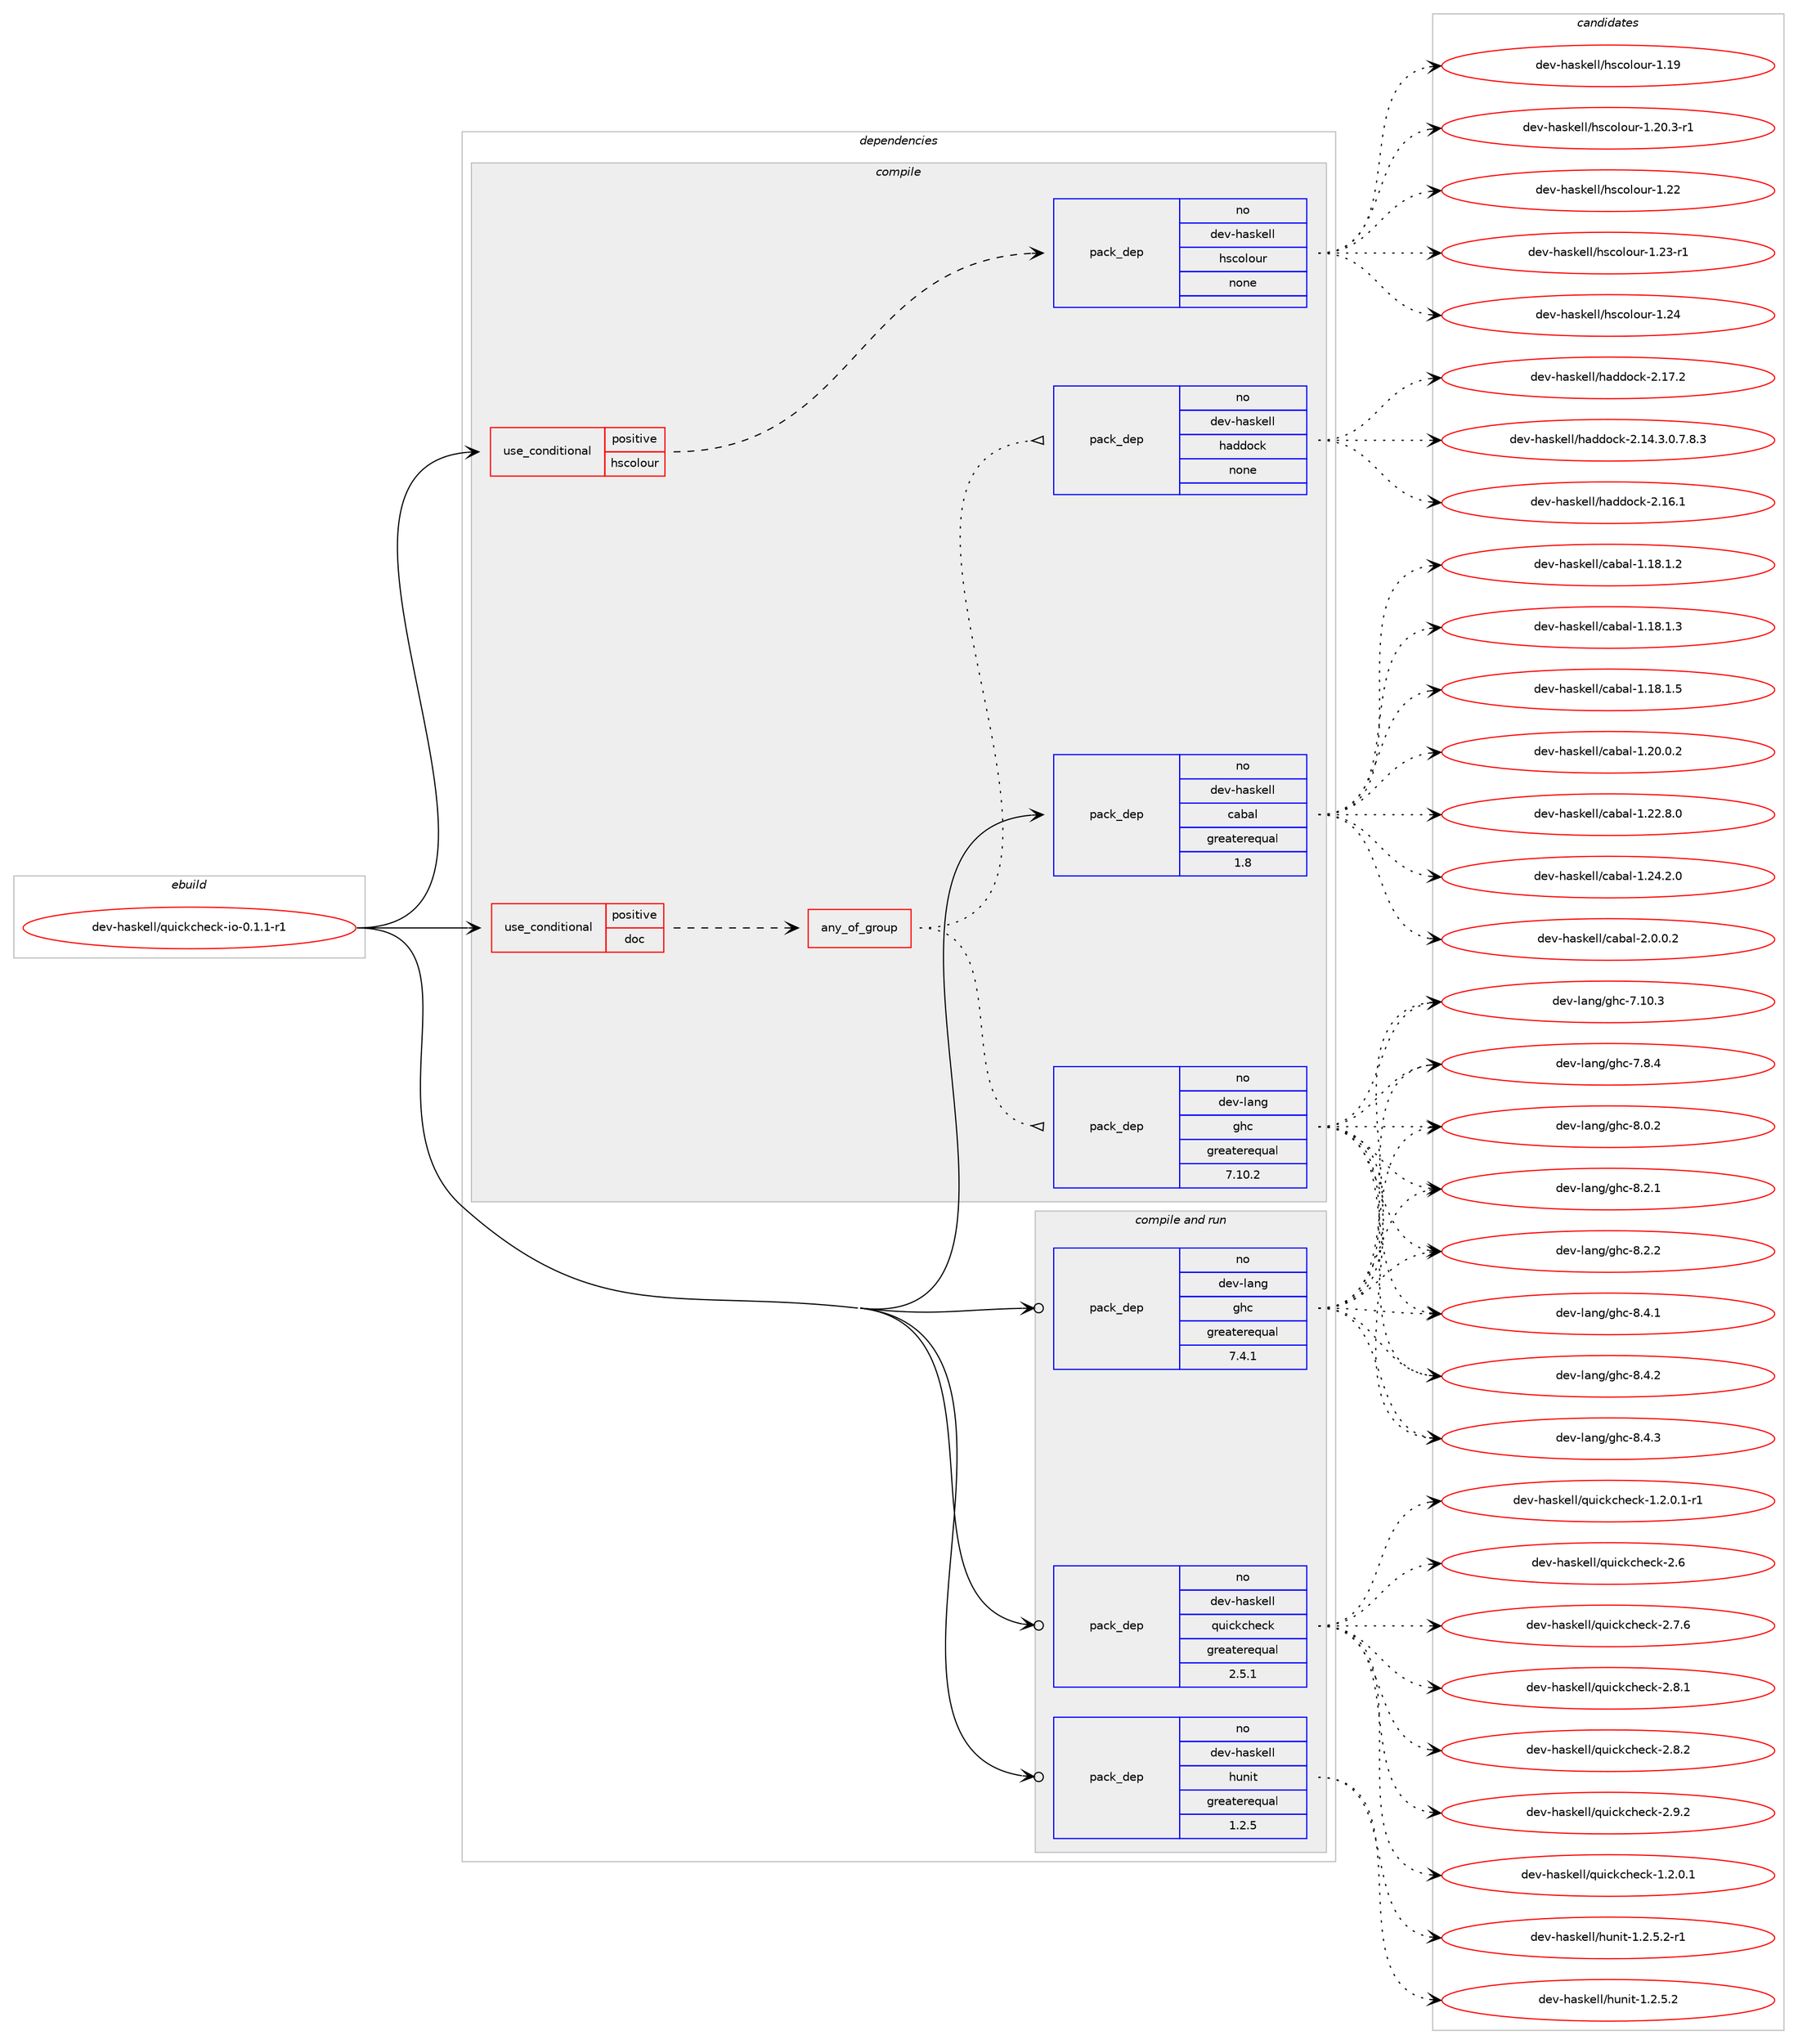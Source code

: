 digraph prolog {

# *************
# Graph options
# *************

newrank=true;
concentrate=true;
compound=true;
graph [rankdir=LR,fontname=Helvetica,fontsize=10,ranksep=1.5];#, ranksep=2.5, nodesep=0.2];
edge  [arrowhead=vee];
node  [fontname=Helvetica,fontsize=10];

# **********
# The ebuild
# **********

subgraph cluster_leftcol {
color=gray;
rank=same;
label=<<i>ebuild</i>>;
id [label="dev-haskell/quickcheck-io-0.1.1-r1", color=red, width=4, href="../dev-haskell/quickcheck-io-0.1.1-r1.svg"];
}

# ****************
# The dependencies
# ****************

subgraph cluster_midcol {
color=gray;
label=<<i>dependencies</i>>;
subgraph cluster_compile {
fillcolor="#eeeeee";
style=filled;
label=<<i>compile</i>>;
subgraph cond361161 {
dependency1342333 [label=<<TABLE BORDER="0" CELLBORDER="1" CELLSPACING="0" CELLPADDING="4"><TR><TD ROWSPAN="3" CELLPADDING="10">use_conditional</TD></TR><TR><TD>positive</TD></TR><TR><TD>doc</TD></TR></TABLE>>, shape=none, color=red];
subgraph any21436 {
dependency1342334 [label=<<TABLE BORDER="0" CELLBORDER="1" CELLSPACING="0" CELLPADDING="4"><TR><TD CELLPADDING="10">any_of_group</TD></TR></TABLE>>, shape=none, color=red];subgraph pack959184 {
dependency1342335 [label=<<TABLE BORDER="0" CELLBORDER="1" CELLSPACING="0" CELLPADDING="4" WIDTH="220"><TR><TD ROWSPAN="6" CELLPADDING="30">pack_dep</TD></TR><TR><TD WIDTH="110">no</TD></TR><TR><TD>dev-haskell</TD></TR><TR><TD>haddock</TD></TR><TR><TD>none</TD></TR><TR><TD></TD></TR></TABLE>>, shape=none, color=blue];
}
dependency1342334:e -> dependency1342335:w [weight=20,style="dotted",arrowhead="oinv"];
subgraph pack959185 {
dependency1342336 [label=<<TABLE BORDER="0" CELLBORDER="1" CELLSPACING="0" CELLPADDING="4" WIDTH="220"><TR><TD ROWSPAN="6" CELLPADDING="30">pack_dep</TD></TR><TR><TD WIDTH="110">no</TD></TR><TR><TD>dev-lang</TD></TR><TR><TD>ghc</TD></TR><TR><TD>greaterequal</TD></TR><TR><TD>7.10.2</TD></TR></TABLE>>, shape=none, color=blue];
}
dependency1342334:e -> dependency1342336:w [weight=20,style="dotted",arrowhead="oinv"];
}
dependency1342333:e -> dependency1342334:w [weight=20,style="dashed",arrowhead="vee"];
}
id:e -> dependency1342333:w [weight=20,style="solid",arrowhead="vee"];
subgraph cond361162 {
dependency1342337 [label=<<TABLE BORDER="0" CELLBORDER="1" CELLSPACING="0" CELLPADDING="4"><TR><TD ROWSPAN="3" CELLPADDING="10">use_conditional</TD></TR><TR><TD>positive</TD></TR><TR><TD>hscolour</TD></TR></TABLE>>, shape=none, color=red];
subgraph pack959186 {
dependency1342338 [label=<<TABLE BORDER="0" CELLBORDER="1" CELLSPACING="0" CELLPADDING="4" WIDTH="220"><TR><TD ROWSPAN="6" CELLPADDING="30">pack_dep</TD></TR><TR><TD WIDTH="110">no</TD></TR><TR><TD>dev-haskell</TD></TR><TR><TD>hscolour</TD></TR><TR><TD>none</TD></TR><TR><TD></TD></TR></TABLE>>, shape=none, color=blue];
}
dependency1342337:e -> dependency1342338:w [weight=20,style="dashed",arrowhead="vee"];
}
id:e -> dependency1342337:w [weight=20,style="solid",arrowhead="vee"];
subgraph pack959187 {
dependency1342339 [label=<<TABLE BORDER="0" CELLBORDER="1" CELLSPACING="0" CELLPADDING="4" WIDTH="220"><TR><TD ROWSPAN="6" CELLPADDING="30">pack_dep</TD></TR><TR><TD WIDTH="110">no</TD></TR><TR><TD>dev-haskell</TD></TR><TR><TD>cabal</TD></TR><TR><TD>greaterequal</TD></TR><TR><TD>1.8</TD></TR></TABLE>>, shape=none, color=blue];
}
id:e -> dependency1342339:w [weight=20,style="solid",arrowhead="vee"];
}
subgraph cluster_compileandrun {
fillcolor="#eeeeee";
style=filled;
label=<<i>compile and run</i>>;
subgraph pack959188 {
dependency1342340 [label=<<TABLE BORDER="0" CELLBORDER="1" CELLSPACING="0" CELLPADDING="4" WIDTH="220"><TR><TD ROWSPAN="6" CELLPADDING="30">pack_dep</TD></TR><TR><TD WIDTH="110">no</TD></TR><TR><TD>dev-haskell</TD></TR><TR><TD>hunit</TD></TR><TR><TD>greaterequal</TD></TR><TR><TD>1.2.5</TD></TR></TABLE>>, shape=none, color=blue];
}
id:e -> dependency1342340:w [weight=20,style="solid",arrowhead="odotvee"];
subgraph pack959189 {
dependency1342341 [label=<<TABLE BORDER="0" CELLBORDER="1" CELLSPACING="0" CELLPADDING="4" WIDTH="220"><TR><TD ROWSPAN="6" CELLPADDING="30">pack_dep</TD></TR><TR><TD WIDTH="110">no</TD></TR><TR><TD>dev-haskell</TD></TR><TR><TD>quickcheck</TD></TR><TR><TD>greaterequal</TD></TR><TR><TD>2.5.1</TD></TR></TABLE>>, shape=none, color=blue];
}
id:e -> dependency1342341:w [weight=20,style="solid",arrowhead="odotvee"];
subgraph pack959190 {
dependency1342342 [label=<<TABLE BORDER="0" CELLBORDER="1" CELLSPACING="0" CELLPADDING="4" WIDTH="220"><TR><TD ROWSPAN="6" CELLPADDING="30">pack_dep</TD></TR><TR><TD WIDTH="110">no</TD></TR><TR><TD>dev-lang</TD></TR><TR><TD>ghc</TD></TR><TR><TD>greaterequal</TD></TR><TR><TD>7.4.1</TD></TR></TABLE>>, shape=none, color=blue];
}
id:e -> dependency1342342:w [weight=20,style="solid",arrowhead="odotvee"];
}
subgraph cluster_run {
fillcolor="#eeeeee";
style=filled;
label=<<i>run</i>>;
}
}

# **************
# The candidates
# **************

subgraph cluster_choices {
rank=same;
color=gray;
label=<<i>candidates</i>>;

subgraph choice959184 {
color=black;
nodesep=1;
choice1001011184510497115107101108108471049710010011199107455046495246514648465546564651 [label="dev-haskell/haddock-2.14.3.0.7.8.3", color=red, width=4,href="../dev-haskell/haddock-2.14.3.0.7.8.3.svg"];
choice100101118451049711510710110810847104971001001119910745504649544649 [label="dev-haskell/haddock-2.16.1", color=red, width=4,href="../dev-haskell/haddock-2.16.1.svg"];
choice100101118451049711510710110810847104971001001119910745504649554650 [label="dev-haskell/haddock-2.17.2", color=red, width=4,href="../dev-haskell/haddock-2.17.2.svg"];
dependency1342335:e -> choice1001011184510497115107101108108471049710010011199107455046495246514648465546564651:w [style=dotted,weight="100"];
dependency1342335:e -> choice100101118451049711510710110810847104971001001119910745504649544649:w [style=dotted,weight="100"];
dependency1342335:e -> choice100101118451049711510710110810847104971001001119910745504649554650:w [style=dotted,weight="100"];
}
subgraph choice959185 {
color=black;
nodesep=1;
choice1001011184510897110103471031049945554649484651 [label="dev-lang/ghc-7.10.3", color=red, width=4,href="../dev-lang/ghc-7.10.3.svg"];
choice10010111845108971101034710310499455546564652 [label="dev-lang/ghc-7.8.4", color=red, width=4,href="../dev-lang/ghc-7.8.4.svg"];
choice10010111845108971101034710310499455646484650 [label="dev-lang/ghc-8.0.2", color=red, width=4,href="../dev-lang/ghc-8.0.2.svg"];
choice10010111845108971101034710310499455646504649 [label="dev-lang/ghc-8.2.1", color=red, width=4,href="../dev-lang/ghc-8.2.1.svg"];
choice10010111845108971101034710310499455646504650 [label="dev-lang/ghc-8.2.2", color=red, width=4,href="../dev-lang/ghc-8.2.2.svg"];
choice10010111845108971101034710310499455646524649 [label="dev-lang/ghc-8.4.1", color=red, width=4,href="../dev-lang/ghc-8.4.1.svg"];
choice10010111845108971101034710310499455646524650 [label="dev-lang/ghc-8.4.2", color=red, width=4,href="../dev-lang/ghc-8.4.2.svg"];
choice10010111845108971101034710310499455646524651 [label="dev-lang/ghc-8.4.3", color=red, width=4,href="../dev-lang/ghc-8.4.3.svg"];
dependency1342336:e -> choice1001011184510897110103471031049945554649484651:w [style=dotted,weight="100"];
dependency1342336:e -> choice10010111845108971101034710310499455546564652:w [style=dotted,weight="100"];
dependency1342336:e -> choice10010111845108971101034710310499455646484650:w [style=dotted,weight="100"];
dependency1342336:e -> choice10010111845108971101034710310499455646504649:w [style=dotted,weight="100"];
dependency1342336:e -> choice10010111845108971101034710310499455646504650:w [style=dotted,weight="100"];
dependency1342336:e -> choice10010111845108971101034710310499455646524649:w [style=dotted,weight="100"];
dependency1342336:e -> choice10010111845108971101034710310499455646524650:w [style=dotted,weight="100"];
dependency1342336:e -> choice10010111845108971101034710310499455646524651:w [style=dotted,weight="100"];
}
subgraph choice959186 {
color=black;
nodesep=1;
choice100101118451049711510710110810847104115991111081111171144549464957 [label="dev-haskell/hscolour-1.19", color=red, width=4,href="../dev-haskell/hscolour-1.19.svg"];
choice10010111845104971151071011081084710411599111108111117114454946504846514511449 [label="dev-haskell/hscolour-1.20.3-r1", color=red, width=4,href="../dev-haskell/hscolour-1.20.3-r1.svg"];
choice100101118451049711510710110810847104115991111081111171144549465050 [label="dev-haskell/hscolour-1.22", color=red, width=4,href="../dev-haskell/hscolour-1.22.svg"];
choice1001011184510497115107101108108471041159911110811111711445494650514511449 [label="dev-haskell/hscolour-1.23-r1", color=red, width=4,href="../dev-haskell/hscolour-1.23-r1.svg"];
choice100101118451049711510710110810847104115991111081111171144549465052 [label="dev-haskell/hscolour-1.24", color=red, width=4,href="../dev-haskell/hscolour-1.24.svg"];
dependency1342338:e -> choice100101118451049711510710110810847104115991111081111171144549464957:w [style=dotted,weight="100"];
dependency1342338:e -> choice10010111845104971151071011081084710411599111108111117114454946504846514511449:w [style=dotted,weight="100"];
dependency1342338:e -> choice100101118451049711510710110810847104115991111081111171144549465050:w [style=dotted,weight="100"];
dependency1342338:e -> choice1001011184510497115107101108108471041159911110811111711445494650514511449:w [style=dotted,weight="100"];
dependency1342338:e -> choice100101118451049711510710110810847104115991111081111171144549465052:w [style=dotted,weight="100"];
}
subgraph choice959187 {
color=black;
nodesep=1;
choice10010111845104971151071011081084799979897108454946495646494650 [label="dev-haskell/cabal-1.18.1.2", color=red, width=4,href="../dev-haskell/cabal-1.18.1.2.svg"];
choice10010111845104971151071011081084799979897108454946495646494651 [label="dev-haskell/cabal-1.18.1.3", color=red, width=4,href="../dev-haskell/cabal-1.18.1.3.svg"];
choice10010111845104971151071011081084799979897108454946495646494653 [label="dev-haskell/cabal-1.18.1.5", color=red, width=4,href="../dev-haskell/cabal-1.18.1.5.svg"];
choice10010111845104971151071011081084799979897108454946504846484650 [label="dev-haskell/cabal-1.20.0.2", color=red, width=4,href="../dev-haskell/cabal-1.20.0.2.svg"];
choice10010111845104971151071011081084799979897108454946505046564648 [label="dev-haskell/cabal-1.22.8.0", color=red, width=4,href="../dev-haskell/cabal-1.22.8.0.svg"];
choice10010111845104971151071011081084799979897108454946505246504648 [label="dev-haskell/cabal-1.24.2.0", color=red, width=4,href="../dev-haskell/cabal-1.24.2.0.svg"];
choice100101118451049711510710110810847999798971084550464846484650 [label="dev-haskell/cabal-2.0.0.2", color=red, width=4,href="../dev-haskell/cabal-2.0.0.2.svg"];
dependency1342339:e -> choice10010111845104971151071011081084799979897108454946495646494650:w [style=dotted,weight="100"];
dependency1342339:e -> choice10010111845104971151071011081084799979897108454946495646494651:w [style=dotted,weight="100"];
dependency1342339:e -> choice10010111845104971151071011081084799979897108454946495646494653:w [style=dotted,weight="100"];
dependency1342339:e -> choice10010111845104971151071011081084799979897108454946504846484650:w [style=dotted,weight="100"];
dependency1342339:e -> choice10010111845104971151071011081084799979897108454946505046564648:w [style=dotted,weight="100"];
dependency1342339:e -> choice10010111845104971151071011081084799979897108454946505246504648:w [style=dotted,weight="100"];
dependency1342339:e -> choice100101118451049711510710110810847999798971084550464846484650:w [style=dotted,weight="100"];
}
subgraph choice959188 {
color=black;
nodesep=1;
choice1001011184510497115107101108108471041171101051164549465046534650 [label="dev-haskell/hunit-1.2.5.2", color=red, width=4,href="../dev-haskell/hunit-1.2.5.2.svg"];
choice10010111845104971151071011081084710411711010511645494650465346504511449 [label="dev-haskell/hunit-1.2.5.2-r1", color=red, width=4,href="../dev-haskell/hunit-1.2.5.2-r1.svg"];
dependency1342340:e -> choice1001011184510497115107101108108471041171101051164549465046534650:w [style=dotted,weight="100"];
dependency1342340:e -> choice10010111845104971151071011081084710411711010511645494650465346504511449:w [style=dotted,weight="100"];
}
subgraph choice959189 {
color=black;
nodesep=1;
choice1001011184510497115107101108108471131171059910799104101991074549465046484649 [label="dev-haskell/quickcheck-1.2.0.1", color=red, width=4,href="../dev-haskell/quickcheck-1.2.0.1.svg"];
choice10010111845104971151071011081084711311710599107991041019910745494650464846494511449 [label="dev-haskell/quickcheck-1.2.0.1-r1", color=red, width=4,href="../dev-haskell/quickcheck-1.2.0.1-r1.svg"];
choice10010111845104971151071011081084711311710599107991041019910745504654 [label="dev-haskell/quickcheck-2.6", color=red, width=4,href="../dev-haskell/quickcheck-2.6.svg"];
choice100101118451049711510710110810847113117105991079910410199107455046554654 [label="dev-haskell/quickcheck-2.7.6", color=red, width=4,href="../dev-haskell/quickcheck-2.7.6.svg"];
choice100101118451049711510710110810847113117105991079910410199107455046564649 [label="dev-haskell/quickcheck-2.8.1", color=red, width=4,href="../dev-haskell/quickcheck-2.8.1.svg"];
choice100101118451049711510710110810847113117105991079910410199107455046564650 [label="dev-haskell/quickcheck-2.8.2", color=red, width=4,href="../dev-haskell/quickcheck-2.8.2.svg"];
choice100101118451049711510710110810847113117105991079910410199107455046574650 [label="dev-haskell/quickcheck-2.9.2", color=red, width=4,href="../dev-haskell/quickcheck-2.9.2.svg"];
dependency1342341:e -> choice1001011184510497115107101108108471131171059910799104101991074549465046484649:w [style=dotted,weight="100"];
dependency1342341:e -> choice10010111845104971151071011081084711311710599107991041019910745494650464846494511449:w [style=dotted,weight="100"];
dependency1342341:e -> choice10010111845104971151071011081084711311710599107991041019910745504654:w [style=dotted,weight="100"];
dependency1342341:e -> choice100101118451049711510710110810847113117105991079910410199107455046554654:w [style=dotted,weight="100"];
dependency1342341:e -> choice100101118451049711510710110810847113117105991079910410199107455046564649:w [style=dotted,weight="100"];
dependency1342341:e -> choice100101118451049711510710110810847113117105991079910410199107455046564650:w [style=dotted,weight="100"];
dependency1342341:e -> choice100101118451049711510710110810847113117105991079910410199107455046574650:w [style=dotted,weight="100"];
}
subgraph choice959190 {
color=black;
nodesep=1;
choice1001011184510897110103471031049945554649484651 [label="dev-lang/ghc-7.10.3", color=red, width=4,href="../dev-lang/ghc-7.10.3.svg"];
choice10010111845108971101034710310499455546564652 [label="dev-lang/ghc-7.8.4", color=red, width=4,href="../dev-lang/ghc-7.8.4.svg"];
choice10010111845108971101034710310499455646484650 [label="dev-lang/ghc-8.0.2", color=red, width=4,href="../dev-lang/ghc-8.0.2.svg"];
choice10010111845108971101034710310499455646504649 [label="dev-lang/ghc-8.2.1", color=red, width=4,href="../dev-lang/ghc-8.2.1.svg"];
choice10010111845108971101034710310499455646504650 [label="dev-lang/ghc-8.2.2", color=red, width=4,href="../dev-lang/ghc-8.2.2.svg"];
choice10010111845108971101034710310499455646524649 [label="dev-lang/ghc-8.4.1", color=red, width=4,href="../dev-lang/ghc-8.4.1.svg"];
choice10010111845108971101034710310499455646524650 [label="dev-lang/ghc-8.4.2", color=red, width=4,href="../dev-lang/ghc-8.4.2.svg"];
choice10010111845108971101034710310499455646524651 [label="dev-lang/ghc-8.4.3", color=red, width=4,href="../dev-lang/ghc-8.4.3.svg"];
dependency1342342:e -> choice1001011184510897110103471031049945554649484651:w [style=dotted,weight="100"];
dependency1342342:e -> choice10010111845108971101034710310499455546564652:w [style=dotted,weight="100"];
dependency1342342:e -> choice10010111845108971101034710310499455646484650:w [style=dotted,weight="100"];
dependency1342342:e -> choice10010111845108971101034710310499455646504649:w [style=dotted,weight="100"];
dependency1342342:e -> choice10010111845108971101034710310499455646504650:w [style=dotted,weight="100"];
dependency1342342:e -> choice10010111845108971101034710310499455646524649:w [style=dotted,weight="100"];
dependency1342342:e -> choice10010111845108971101034710310499455646524650:w [style=dotted,weight="100"];
dependency1342342:e -> choice10010111845108971101034710310499455646524651:w [style=dotted,weight="100"];
}
}

}
